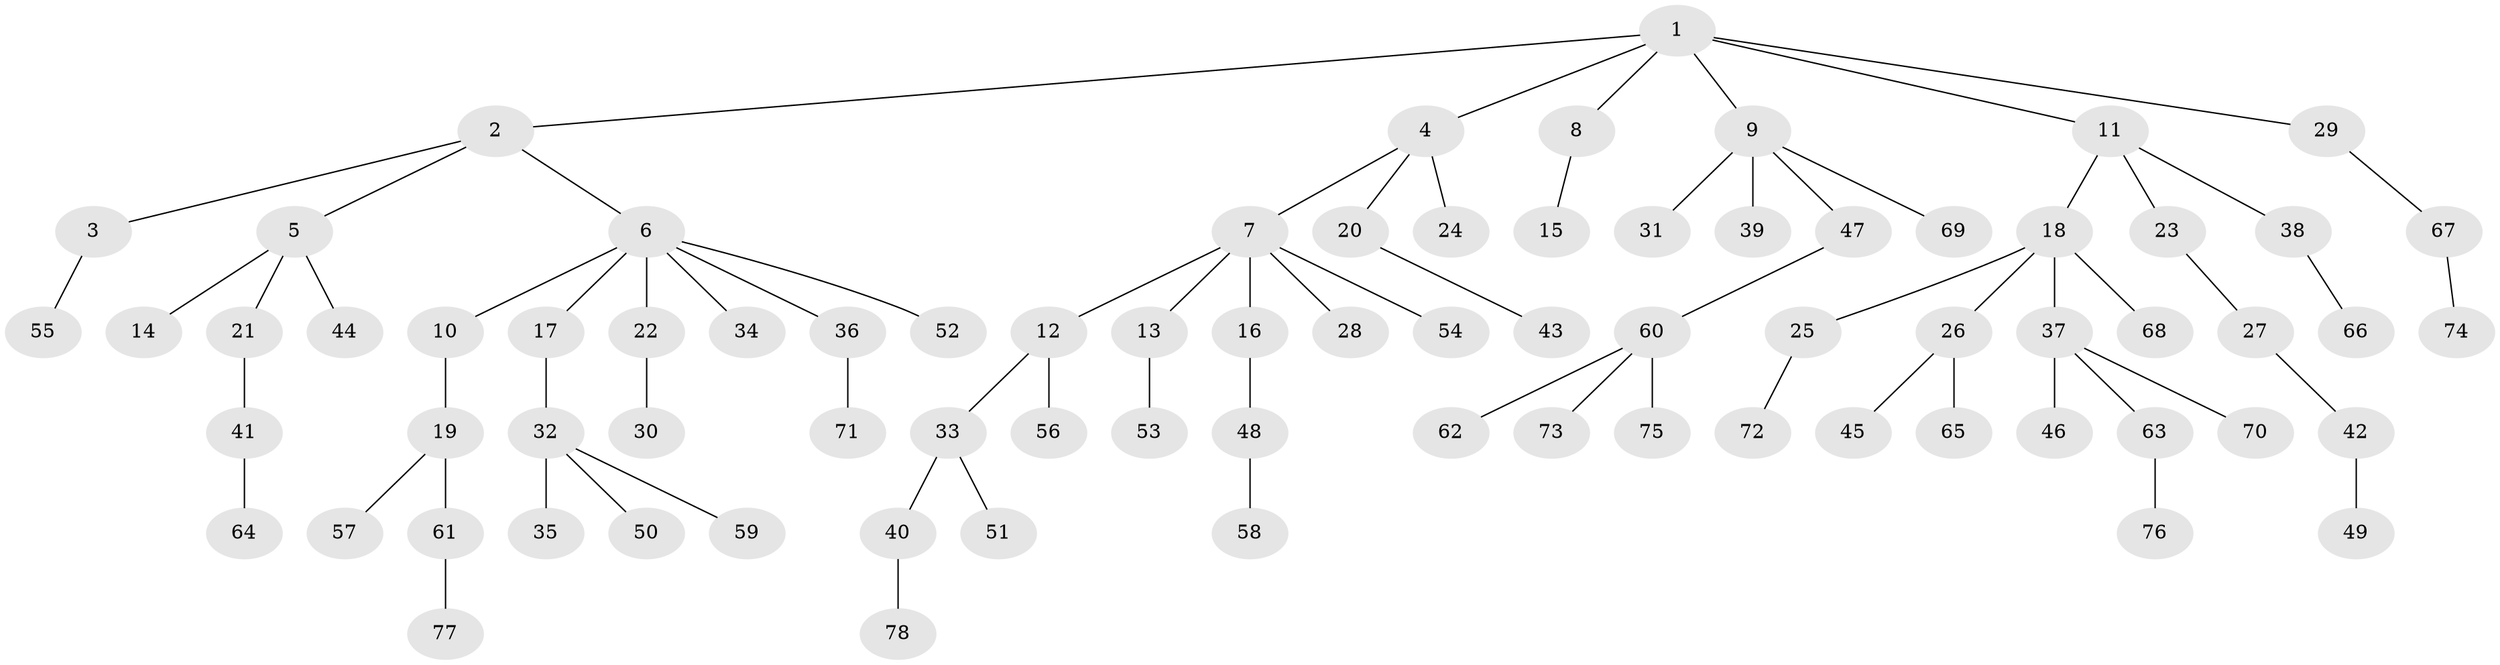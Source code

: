 // Generated by graph-tools (version 1.1) at 2025/02/03/09/25 03:02:20]
// undirected, 78 vertices, 77 edges
graph export_dot {
graph [start="1"]
  node [color=gray90,style=filled];
  1;
  2;
  3;
  4;
  5;
  6;
  7;
  8;
  9;
  10;
  11;
  12;
  13;
  14;
  15;
  16;
  17;
  18;
  19;
  20;
  21;
  22;
  23;
  24;
  25;
  26;
  27;
  28;
  29;
  30;
  31;
  32;
  33;
  34;
  35;
  36;
  37;
  38;
  39;
  40;
  41;
  42;
  43;
  44;
  45;
  46;
  47;
  48;
  49;
  50;
  51;
  52;
  53;
  54;
  55;
  56;
  57;
  58;
  59;
  60;
  61;
  62;
  63;
  64;
  65;
  66;
  67;
  68;
  69;
  70;
  71;
  72;
  73;
  74;
  75;
  76;
  77;
  78;
  1 -- 2;
  1 -- 4;
  1 -- 8;
  1 -- 9;
  1 -- 11;
  1 -- 29;
  2 -- 3;
  2 -- 5;
  2 -- 6;
  3 -- 55;
  4 -- 7;
  4 -- 20;
  4 -- 24;
  5 -- 14;
  5 -- 21;
  5 -- 44;
  6 -- 10;
  6 -- 17;
  6 -- 22;
  6 -- 34;
  6 -- 36;
  6 -- 52;
  7 -- 12;
  7 -- 13;
  7 -- 16;
  7 -- 28;
  7 -- 54;
  8 -- 15;
  9 -- 31;
  9 -- 39;
  9 -- 47;
  9 -- 69;
  10 -- 19;
  11 -- 18;
  11 -- 23;
  11 -- 38;
  12 -- 33;
  12 -- 56;
  13 -- 53;
  16 -- 48;
  17 -- 32;
  18 -- 25;
  18 -- 26;
  18 -- 37;
  18 -- 68;
  19 -- 57;
  19 -- 61;
  20 -- 43;
  21 -- 41;
  22 -- 30;
  23 -- 27;
  25 -- 72;
  26 -- 45;
  26 -- 65;
  27 -- 42;
  29 -- 67;
  32 -- 35;
  32 -- 50;
  32 -- 59;
  33 -- 40;
  33 -- 51;
  36 -- 71;
  37 -- 46;
  37 -- 63;
  37 -- 70;
  38 -- 66;
  40 -- 78;
  41 -- 64;
  42 -- 49;
  47 -- 60;
  48 -- 58;
  60 -- 62;
  60 -- 73;
  60 -- 75;
  61 -- 77;
  63 -- 76;
  67 -- 74;
}
